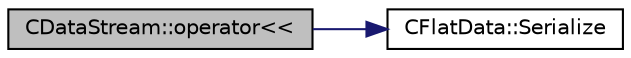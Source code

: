 digraph "CDataStream::operator&lt;&lt;"
{
  edge [fontname="Helvetica",fontsize="10",labelfontname="Helvetica",labelfontsize="10"];
  node [fontname="Helvetica",fontsize="10",shape=record];
  rankdir="LR";
  Node103 [label="CDataStream::operator\<\<",height=0.2,width=0.4,color="black", fillcolor="grey75", style="filled", fontcolor="black"];
  Node103 -> Node104 [color="midnightblue",fontsize="10",style="solid",fontname="Helvetica"];
  Node104 [label="CFlatData::Serialize",height=0.2,width=0.4,color="black", fillcolor="white", style="filled",URL="$d8/d4d/class_c_flat_data.html#a97449211175d7fbbb88830cbba808132"];
}

